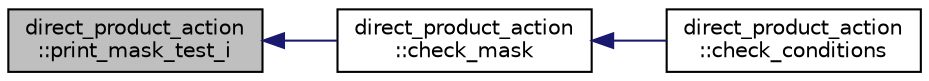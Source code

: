digraph "direct_product_action::print_mask_test_i"
{
  edge [fontname="Helvetica",fontsize="10",labelfontname="Helvetica",labelfontsize="10"];
  node [fontname="Helvetica",fontsize="10",shape=record];
  rankdir="LR";
  Node404 [label="direct_product_action\l::print_mask_test_i",height=0.2,width=0.4,color="black", fillcolor="grey75", style="filled", fontcolor="black"];
  Node404 -> Node405 [dir="back",color="midnightblue",fontsize="10",style="solid",fontname="Helvetica"];
  Node405 [label="direct_product_action\l::check_mask",height=0.2,width=0.4,color="black", fillcolor="white", style="filled",URL="$d3/d78/classdirect__product__action.html#a13f57884eb19d09a2d4c02245be0b79d"];
  Node405 -> Node406 [dir="back",color="midnightblue",fontsize="10",style="solid",fontname="Helvetica"];
  Node406 [label="direct_product_action\l::check_conditions",height=0.2,width=0.4,color="black", fillcolor="white", style="filled",URL="$d3/d78/classdirect__product__action.html#a3d89cd59c0ae48a4e277b69dee6ba2e1"];
}
